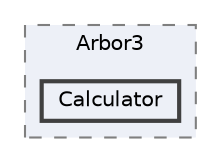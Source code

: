 digraph "103_Management_Character/Customer/Scripts/Arbor3/Calculator"
{
 // LATEX_PDF_SIZE
  bgcolor="transparent";
  edge [fontname=Helvetica,fontsize=10,labelfontname=Helvetica,labelfontsize=10];
  node [fontname=Helvetica,fontsize=10,shape=box,height=0.2,width=0.4];
  compound=true
  subgraph clusterdir_01e8a2f4bd08125f8daa896b75ff1dfe {
    graph [ bgcolor="#edf0f7", pencolor="grey50", label="Arbor3", fontname=Helvetica,fontsize=10 style="filled,dashed", URL="dir_01e8a2f4bd08125f8daa896b75ff1dfe.html",tooltip=""]
  dir_233fe579f2dc5b5b6e02db8a95dda30d [label="Calculator", fillcolor="#edf0f7", color="grey25", style="filled,bold", URL="dir_233fe579f2dc5b5b6e02db8a95dda30d.html",tooltip=""];
  }
}
